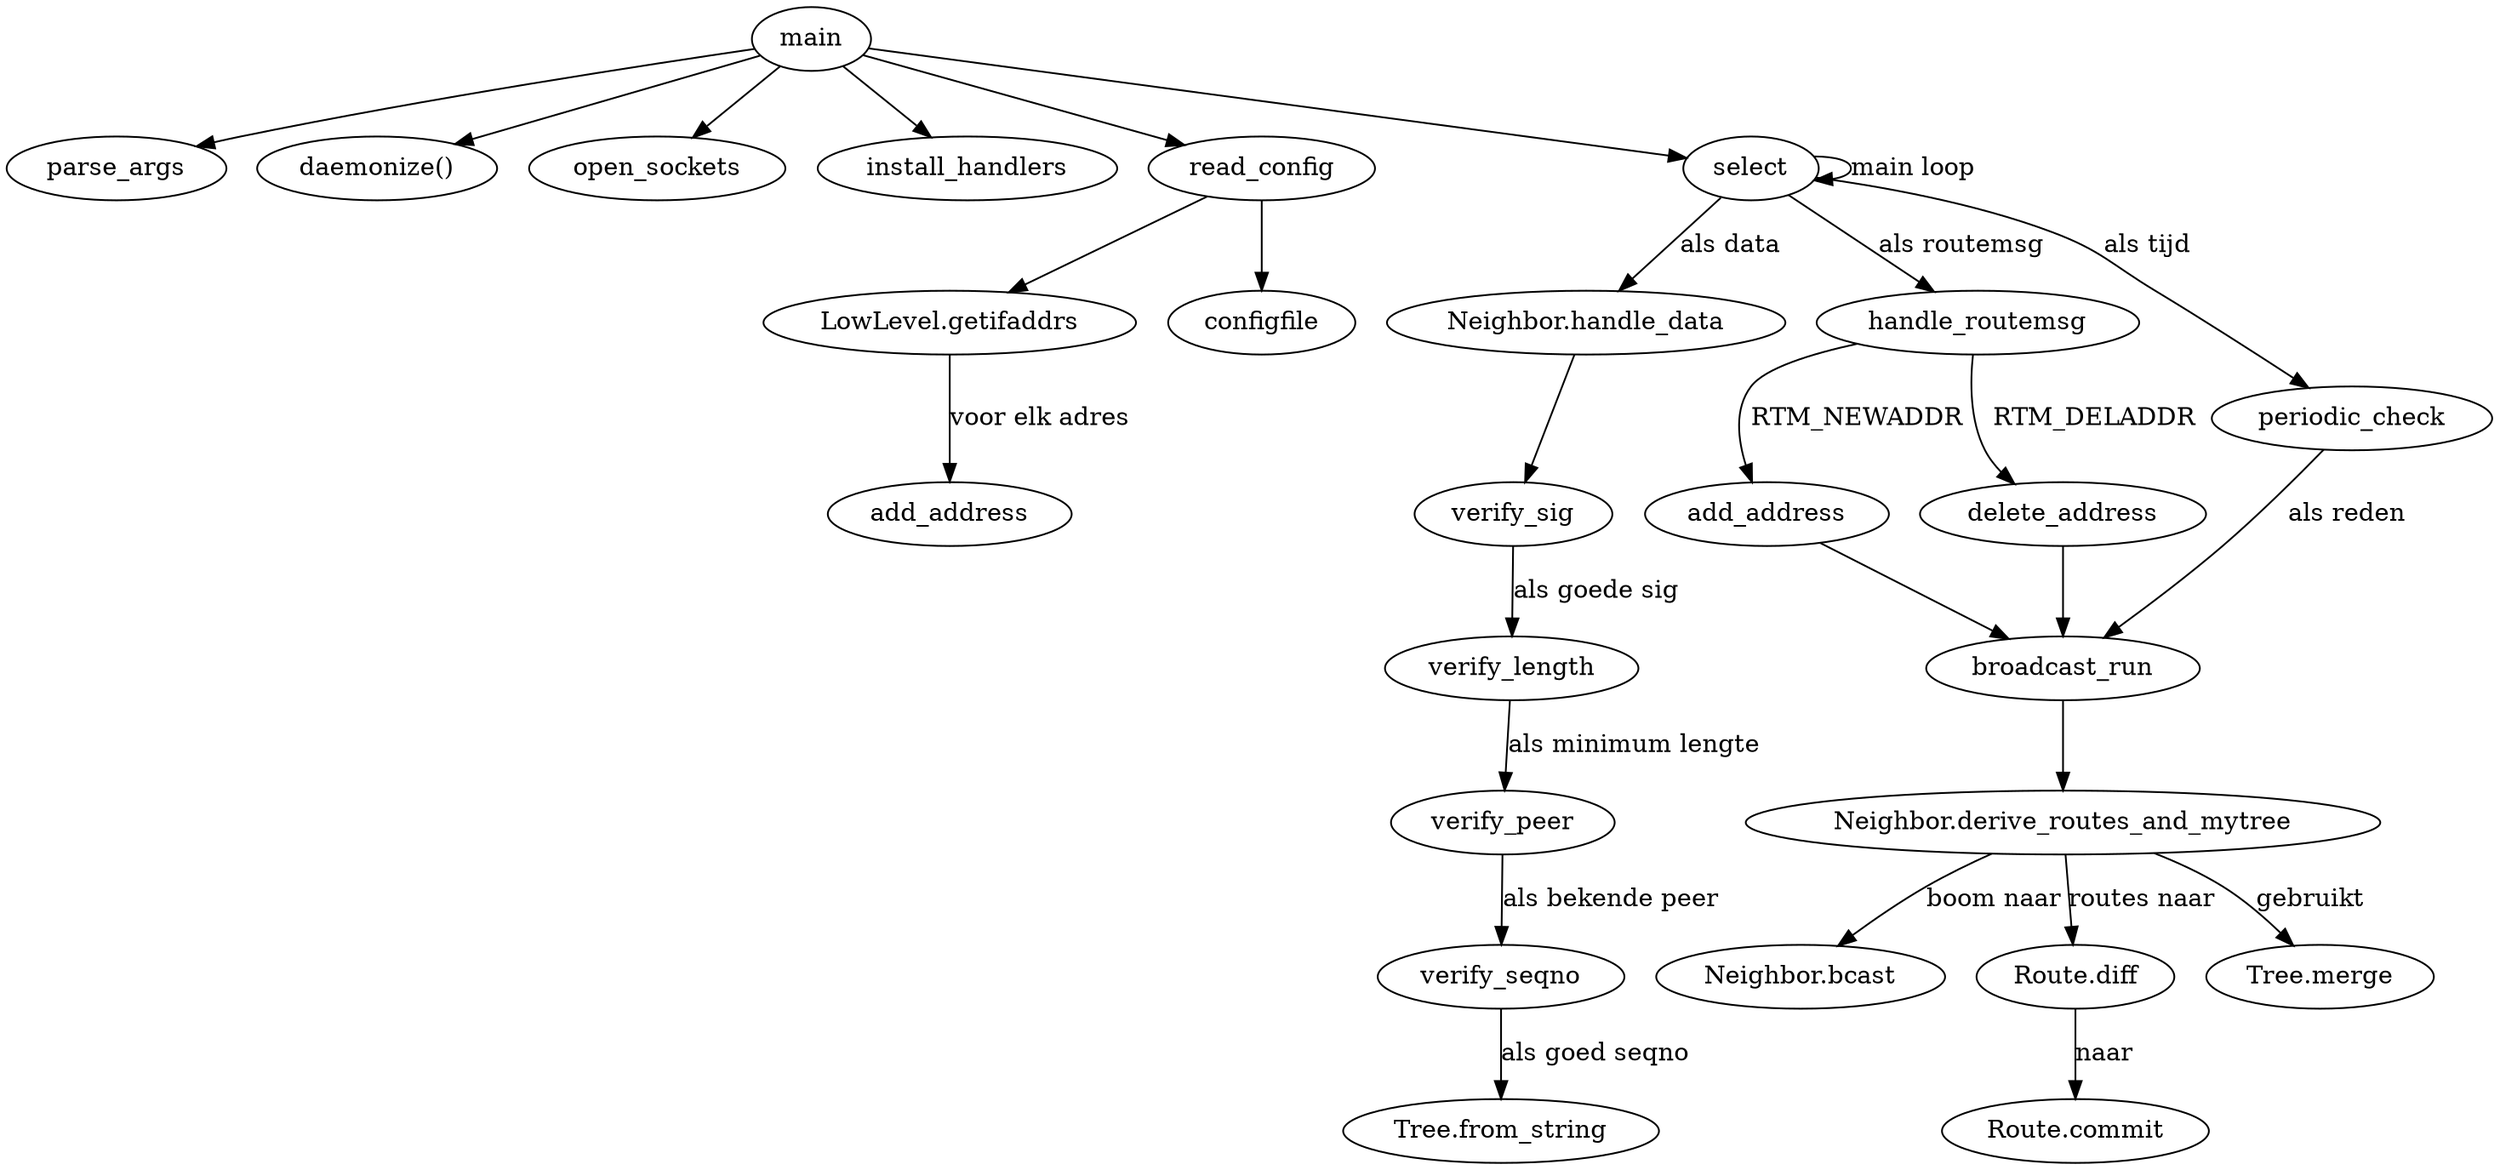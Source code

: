 digraph "lvrouted" {
main -> parse_args
daemonize [ label="daemonize()" ];
main -> daemonize
main -> open_sockets
main -> install_handlers
main -> read_config
main -> select
handle_data [ label = "Neighbor.handle_data" ];
select -> handle_data [ label = "als data" ];
select -> handle_routemsg [ label = "als routemsg" ];
select -> periodic_check [ label = "als tijd" ];
select -> select [ label = "main loop" ];
broadcast_run -> newroutes
newroutes [ label = "Neighbor.derive_routes_and_mytree" ];
periodic_check -> broadcast_run [ label = "als reden" ];
newroutes -> "Neighbor.bcast" [ label = "boom naar" ];
newroutes -> "Route.diff" [ label = "routes naar" ];
"Route.diff" -> "Route.commit" [ label = "naar" ];
newroutes -> "Tree.merge" [ label = "gebruikt" ];

read_config -> "LowLevel.getifaddrs"
"LowLevel.getifaddrs" -> add_address [ label = "voor elk adres" ]
read_config -> "configfile"

add_address_handle_routemsg [ label = "add_address" ];
handle_routemsg -> add_address_handle_routemsg [ label = "RTM_NEWADDR" ];
add_address_handle_routemsg -> broadcast_run
handle_routemsg -> delete_address [ label =" RTM_DELADDR" ];
delete_address -> broadcast_run

handle_data -> verify_sig
verify_sig -> verify_length [ label = "als goede sig" ];
verify_length -> verify_peer [ label = "als minimum lengte" ];
verify_peer -> verify_seqno [ label = "als bekende peer" ];
verify_seqno -> "Tree.from_string" [ label = "als goed seqno" ];
}
